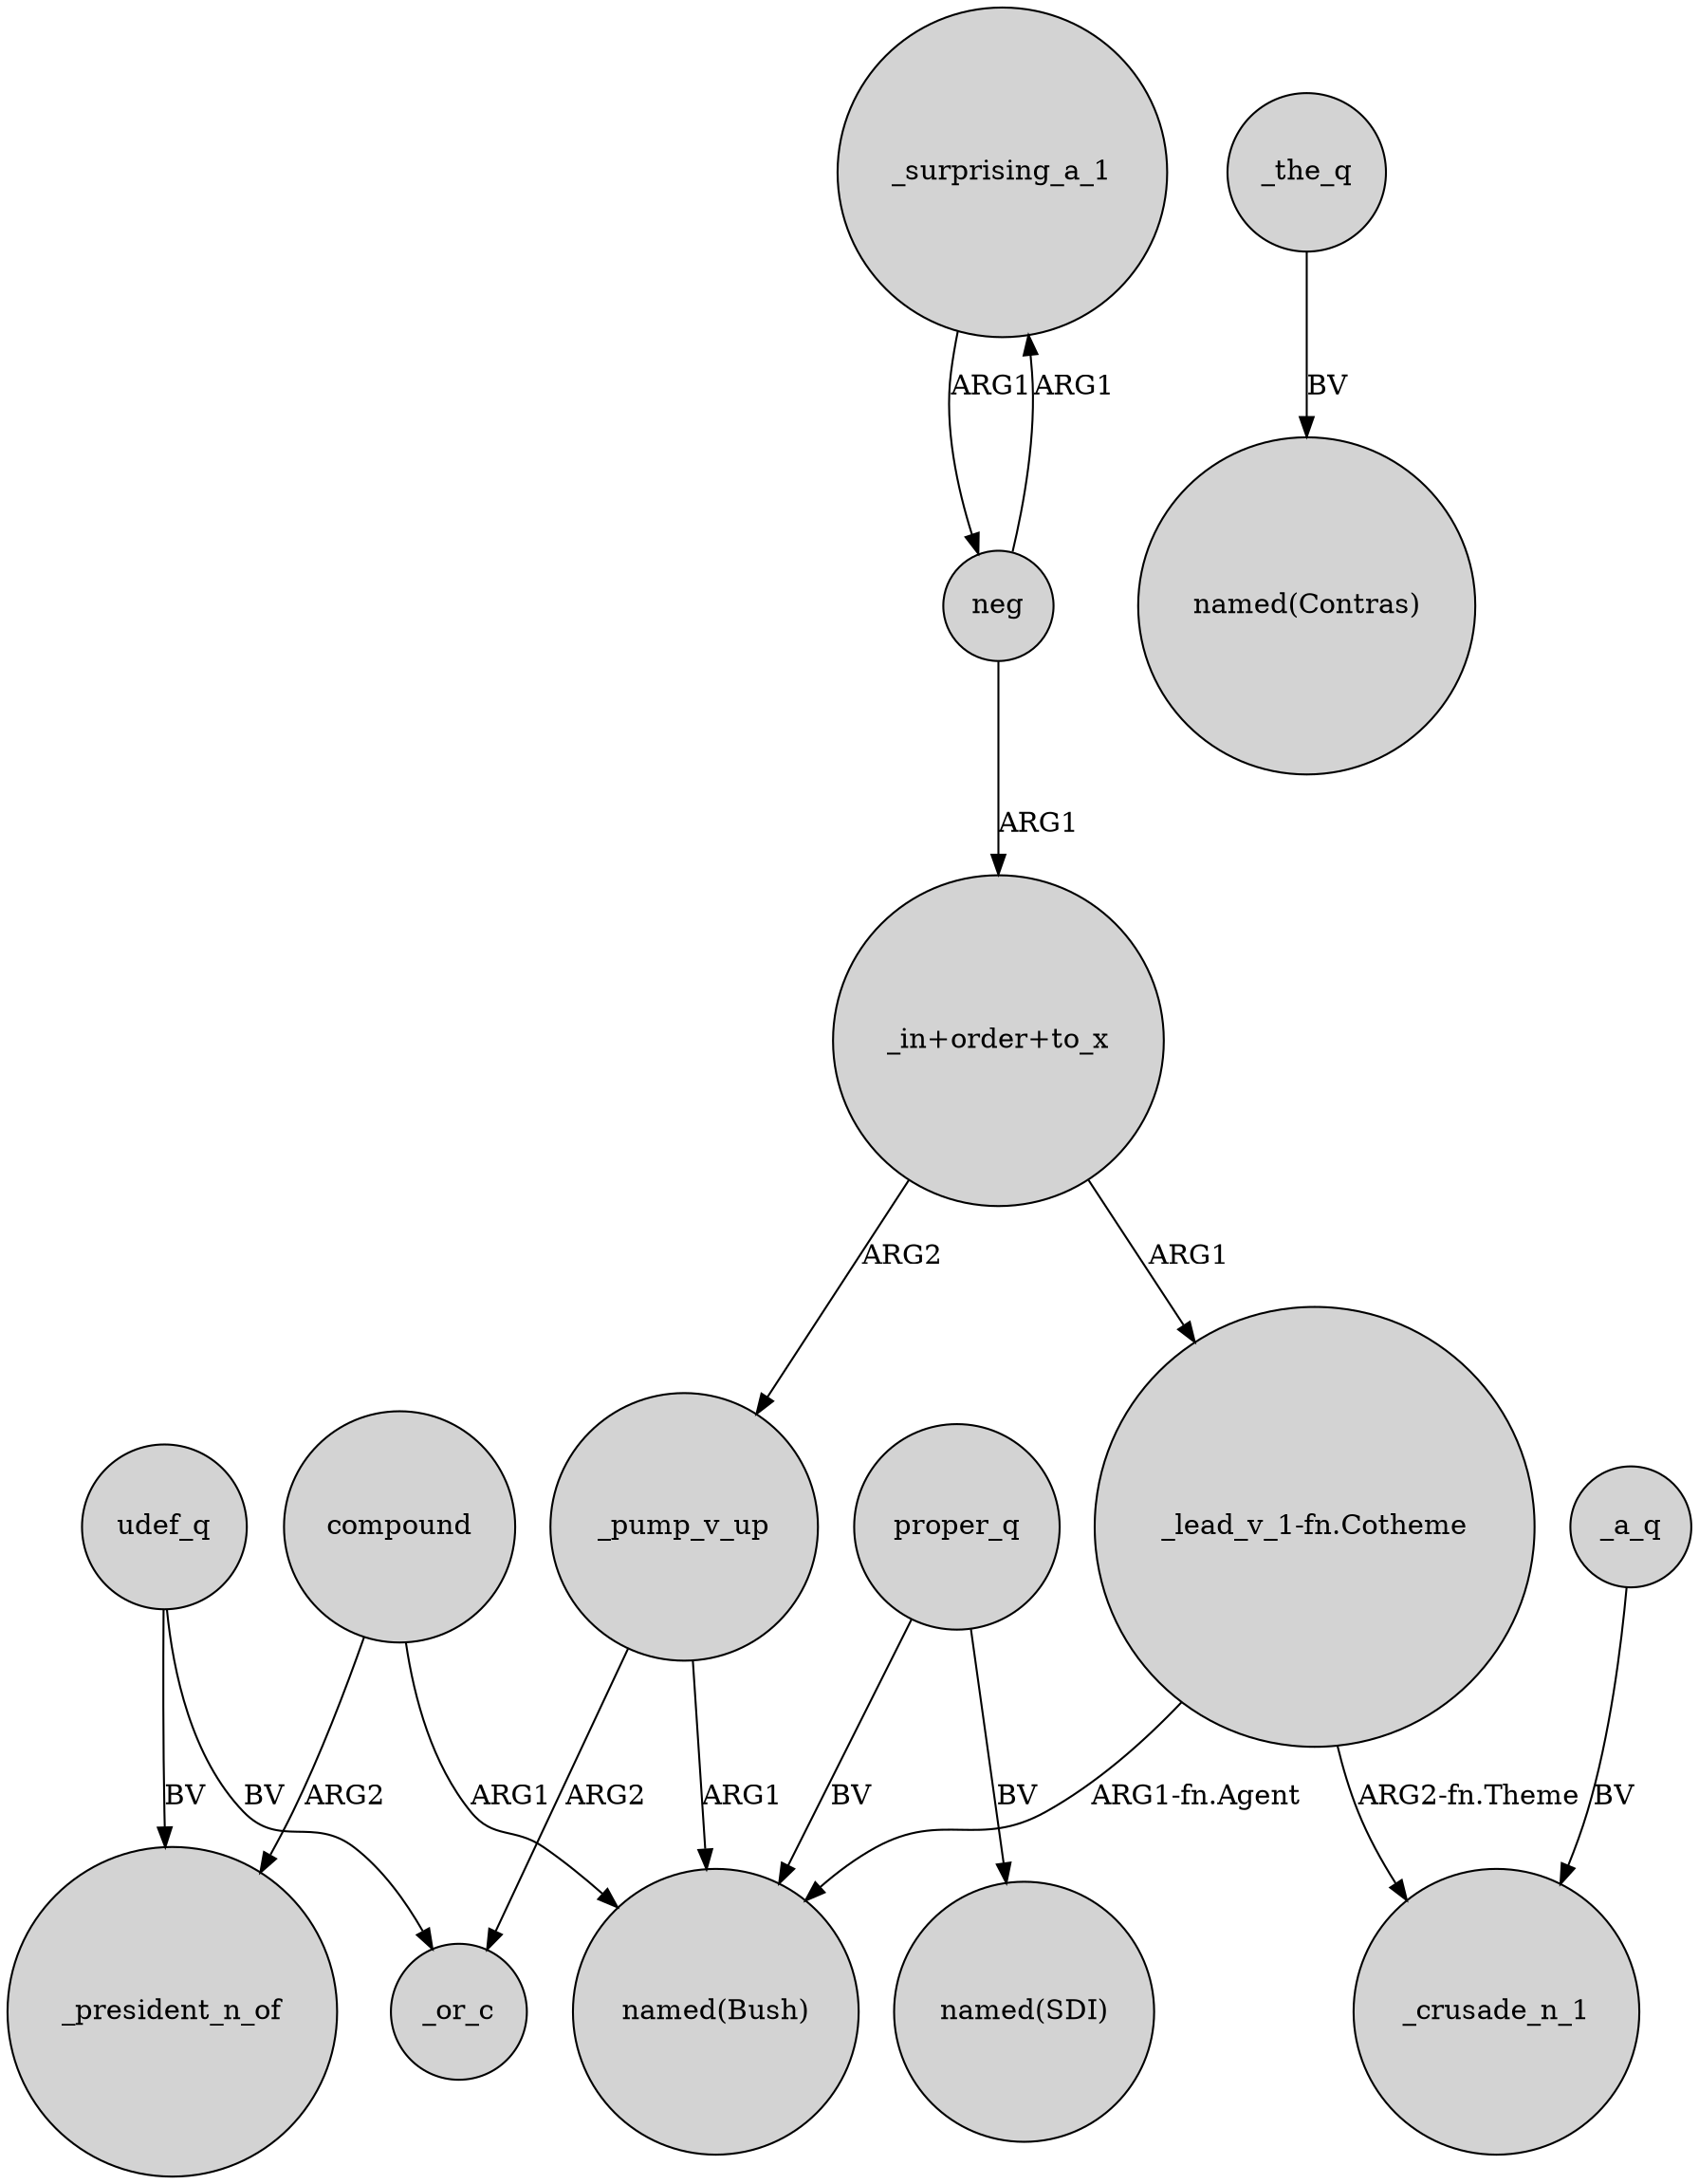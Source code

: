 digraph {
	node [shape=circle style=filled]
	_surprising_a_1 -> neg [label=ARG1]
	_pump_v_up -> _or_c [label=ARG2]
	_a_q -> _crusade_n_1 [label=BV]
	udef_q -> _president_n_of [label=BV]
	compound -> _president_n_of [label=ARG2]
	"_lead_v_1-fn.Cotheme" -> "named(Bush)" [label="ARG1-fn.Agent"]
	"_in+order+to_x" -> "_lead_v_1-fn.Cotheme" [label=ARG1]
	"_in+order+to_x" -> _pump_v_up [label=ARG2]
	udef_q -> _or_c [label=BV]
	_the_q -> "named(Contras)" [label=BV]
	proper_q -> "named(Bush)" [label=BV]
	proper_q -> "named(SDI)" [label=BV]
	neg -> _surprising_a_1 [label=ARG1]
	_pump_v_up -> "named(Bush)" [label=ARG1]
	compound -> "named(Bush)" [label=ARG1]
	"_lead_v_1-fn.Cotheme" -> _crusade_n_1 [label="ARG2-fn.Theme"]
	neg -> "_in+order+to_x" [label=ARG1]
}
